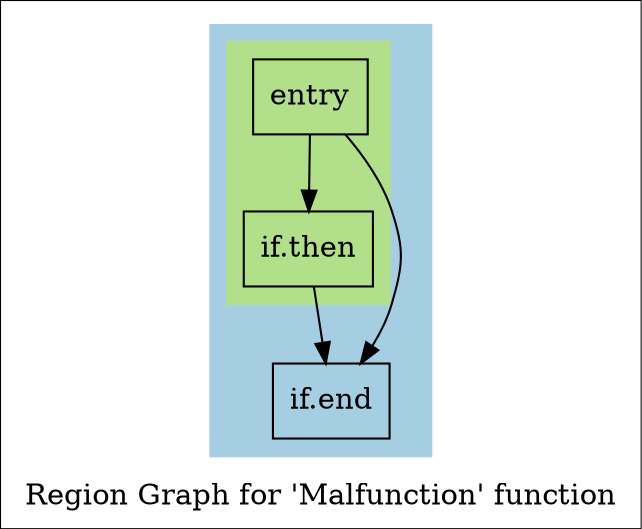 digraph "Region Graph for 'Malfunction' function" {
	label="Region Graph for 'Malfunction' function";

	Node0x9bd640 [shape=record,label="{entry}"];
	Node0x9bd640 -> Node0xa536a0;
	Node0x9bd640 -> Node0xa3b4e0;
	Node0xa536a0 [shape=record,label="{if.then}"];
	Node0xa536a0 -> Node0xa3b4e0;
	Node0xa3b4e0 [shape=record,label="{if.end}"];
	colorscheme = "paired12"
        subgraph cluster_0xa97840 {
          label = "";
          style = filled;
          color = 1
          subgraph cluster_0xa977c0 {
            label = "";
            style = filled;
            color = 3
            Node0x9bd640;
            Node0xa536a0;
          }
          Node0xa3b4e0;
        }
}
